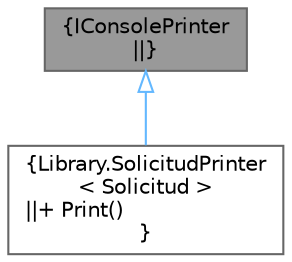 digraph "IConsolePrinter"
{
 // INTERACTIVE_SVG=YES
 // LATEX_PDF_SIZE
  bgcolor="transparent";
  edge [fontname=Helvetica,fontsize=10,labelfontname=Helvetica,labelfontsize=10];
  node [fontname=Helvetica,fontsize=10,shape=box,height=0.2,width=0.4];
  Node1 [label="{IConsolePrinter\n||}",height=0.2,width=0.4,color="gray40", fillcolor="grey60", style="filled", fontcolor="black",tooltip=" "];
  Node1 -> Node2 [dir="back",color="steelblue1",style="solid",arrowtail="onormal"];
  Node2 [label="{Library.SolicitudPrinter\l\< Solicitud \>\n||+ Print()\l}",height=0.2,width=0.4,color="gray40", fillcolor="white", style="filled",URL="$classLibrary_1_1SolicitudPrinter.html",tooltip="Método para mostrar por pantalla la lista de solicitudes"];
}
